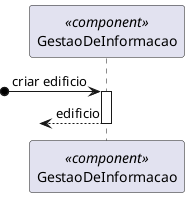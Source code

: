 @startuml



participant GestaoDeInformacao <<component>>



?o-> GestaoDeInformacao : criar edificio
activate GestaoDeInformacao


?<-- GestaoDeInformacao  :  edificio
deactivate GestaoDeInformacao


@enduml
